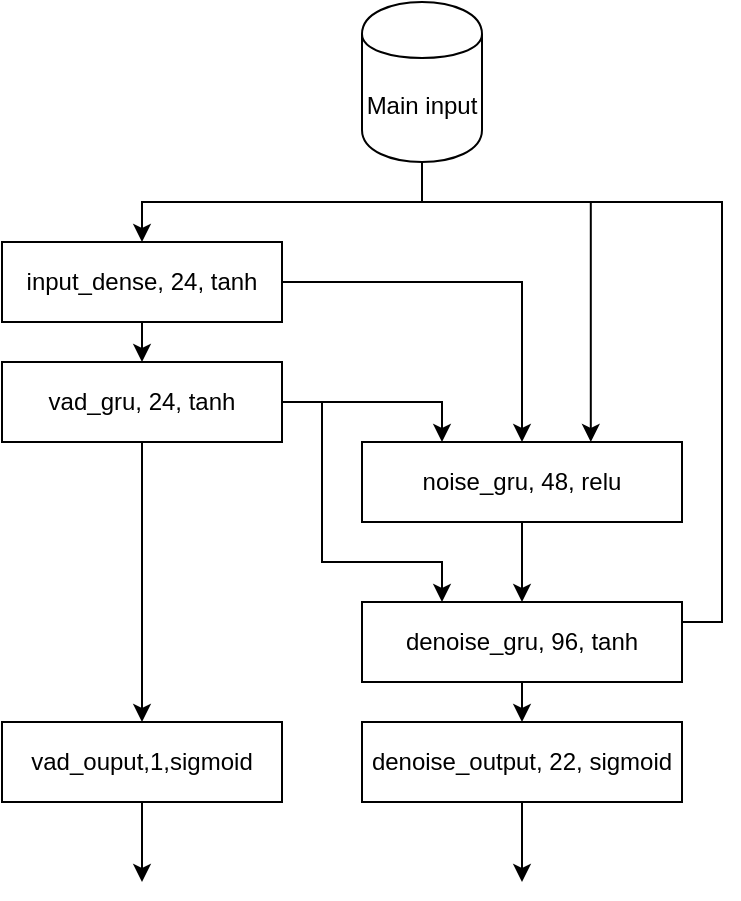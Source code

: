 <mxfile version="12.1.7" pages="1"><diagram id="QuXkEYqkRigpYCUz64Tb" name="Page-1"><mxGraphModel dx="702" dy="712" grid="1" gridSize="10" guides="1" tooltips="1" connect="1" arrows="1" fold="1" page="1" pageScale="1" pageWidth="1654" pageHeight="1169" math="0" shadow="0"><root><mxCell id="0"/><mxCell id="1" parent="0"/><mxCell id="z7PsaZoZ_yos8QSfjwwA-11" style="edgeStyle=orthogonalEdgeStyle;rounded=0;orthogonalLoop=1;jettySize=auto;html=1;exitX=1;exitY=0.5;exitDx=0;exitDy=0;entryX=0.5;entryY=0;entryDx=0;entryDy=0;" parent="1" source="z7PsaZoZ_yos8QSfjwwA-2" target="z7PsaZoZ_yos8QSfjwwA-9" edge="1"><mxGeometry relative="1" as="geometry"/></mxCell><mxCell id="z7PsaZoZ_yos8QSfjwwA-14" style="edgeStyle=orthogonalEdgeStyle;rounded=0;orthogonalLoop=1;jettySize=auto;html=1;exitX=0.5;exitY=1;exitDx=0;exitDy=0;entryX=0.5;entryY=0;entryDx=0;entryDy=0;" parent="1" source="z7PsaZoZ_yos8QSfjwwA-2" target="z7PsaZoZ_yos8QSfjwwA-5" edge="1"><mxGeometry relative="1" as="geometry"/></mxCell><mxCell id="z7PsaZoZ_yos8QSfjwwA-2" value="input_dense, 24, tanh" style="rounded=0;whiteSpace=wrap;html=1;" parent="1" vertex="1"><mxGeometry x="140" y="190" width="140" height="40" as="geometry"/></mxCell><mxCell id="z7PsaZoZ_yos8QSfjwwA-12" style="edgeStyle=orthogonalEdgeStyle;rounded=0;orthogonalLoop=1;jettySize=auto;html=1;exitX=0.5;exitY=1;exitDx=0;exitDy=0;entryX=0.715;entryY=0;entryDx=0;entryDy=0;entryPerimeter=0;" parent="1" source="z7PsaZoZ_yos8QSfjwwA-4" target="z7PsaZoZ_yos8QSfjwwA-9" edge="1"><mxGeometry relative="1" as="geometry"><Array as="points"><mxPoint x="350" y="170"/><mxPoint x="434" y="170"/></Array></mxGeometry></mxCell><mxCell id="z7PsaZoZ_yos8QSfjwwA-13" style="edgeStyle=orthogonalEdgeStyle;rounded=0;orthogonalLoop=1;jettySize=auto;html=1;entryX=0.5;entryY=0;entryDx=0;entryDy=0;exitX=0.5;exitY=1;exitDx=0;exitDy=0;" parent="1" source="z7PsaZoZ_yos8QSfjwwA-4" target="z7PsaZoZ_yos8QSfjwwA-2" edge="1"><mxGeometry relative="1" as="geometry"><mxPoint x="300" y="150" as="sourcePoint"/><Array as="points"><mxPoint x="350" y="170"/><mxPoint x="210" y="170"/></Array></mxGeometry></mxCell><mxCell id="z7PsaZoZ_yos8QSfjwwA-19" style="edgeStyle=orthogonalEdgeStyle;rounded=0;orthogonalLoop=1;jettySize=auto;html=1;exitX=0.5;exitY=1;exitDx=0;exitDy=0;entryX=0.75;entryY=0;entryDx=0;entryDy=0;" parent="1" source="z7PsaZoZ_yos8QSfjwwA-4" target="z7PsaZoZ_yos8QSfjwwA-16" edge="1"><mxGeometry relative="1" as="geometry"><Array as="points"><mxPoint x="350" y="170"/><mxPoint x="500" y="170"/><mxPoint x="500" y="380"/><mxPoint x="440" y="380"/></Array></mxGeometry></mxCell><mxCell id="z7PsaZoZ_yos8QSfjwwA-4" value="Main input" style="shape=cylinder;whiteSpace=wrap;html=1;boundedLbl=1;backgroundOutline=1;" parent="1" vertex="1"><mxGeometry x="320" y="70" width="60" height="80" as="geometry"/></mxCell><mxCell id="z7PsaZoZ_yos8QSfjwwA-10" style="edgeStyle=orthogonalEdgeStyle;rounded=0;orthogonalLoop=1;jettySize=auto;html=1;exitX=1;exitY=0.5;exitDx=0;exitDy=0;entryX=0.25;entryY=0;entryDx=0;entryDy=0;" parent="1" source="z7PsaZoZ_yos8QSfjwwA-5" target="z7PsaZoZ_yos8QSfjwwA-9" edge="1"><mxGeometry relative="1" as="geometry"/></mxCell><mxCell id="z7PsaZoZ_yos8QSfjwwA-15" style="edgeStyle=orthogonalEdgeStyle;rounded=0;orthogonalLoop=1;jettySize=auto;html=1;exitX=0.5;exitY=1;exitDx=0;exitDy=0;entryX=0.5;entryY=0;entryDx=0;entryDy=0;" parent="1" source="z7PsaZoZ_yos8QSfjwwA-5" target="z7PsaZoZ_yos8QSfjwwA-6" edge="1"><mxGeometry relative="1" as="geometry"/></mxCell><mxCell id="z7PsaZoZ_yos8QSfjwwA-17" style="edgeStyle=orthogonalEdgeStyle;rounded=0;orthogonalLoop=1;jettySize=auto;html=1;exitX=1;exitY=0.5;exitDx=0;exitDy=0;entryX=0.25;entryY=0;entryDx=0;entryDy=0;" parent="1" source="z7PsaZoZ_yos8QSfjwwA-5" target="z7PsaZoZ_yos8QSfjwwA-16" edge="1"><mxGeometry relative="1" as="geometry"><Array as="points"><mxPoint x="300" y="270"/><mxPoint x="300" y="350"/><mxPoint x="360" y="350"/></Array></mxGeometry></mxCell><mxCell id="z7PsaZoZ_yos8QSfjwwA-5" value="vad_gru, 24, tanh" style="rounded=0;whiteSpace=wrap;html=1;" parent="1" vertex="1"><mxGeometry x="140" y="250" width="140" height="40" as="geometry"/></mxCell><mxCell id="z7PsaZoZ_yos8QSfjwwA-22" style="edgeStyle=orthogonalEdgeStyle;rounded=0;orthogonalLoop=1;jettySize=auto;html=1;exitX=0.5;exitY=1;exitDx=0;exitDy=0;" parent="1" source="z7PsaZoZ_yos8QSfjwwA-6" edge="1"><mxGeometry relative="1" as="geometry"><mxPoint x="210" y="510" as="targetPoint"/></mxGeometry></mxCell><mxCell id="z7PsaZoZ_yos8QSfjwwA-6" value="vad_ouput,1,sigmoid" style="rounded=0;whiteSpace=wrap;html=1;" parent="1" vertex="1"><mxGeometry x="140" y="430" width="140" height="40" as="geometry"/></mxCell><mxCell id="z7PsaZoZ_yos8QSfjwwA-18" style="edgeStyle=orthogonalEdgeStyle;rounded=0;orthogonalLoop=1;jettySize=auto;html=1;exitX=0.5;exitY=1;exitDx=0;exitDy=0;entryX=0.5;entryY=0;entryDx=0;entryDy=0;" parent="1" source="z7PsaZoZ_yos8QSfjwwA-9" target="z7PsaZoZ_yos8QSfjwwA-16" edge="1"><mxGeometry relative="1" as="geometry"/></mxCell><mxCell id="z7PsaZoZ_yos8QSfjwwA-9" value="noise_gru, 48, relu" style="rounded=0;whiteSpace=wrap;html=1;" parent="1" vertex="1"><mxGeometry x="320" y="290" width="160" height="40" as="geometry"/></mxCell><mxCell id="z7PsaZoZ_yos8QSfjwwA-21" style="edgeStyle=orthogonalEdgeStyle;rounded=0;orthogonalLoop=1;jettySize=auto;html=1;exitX=0.5;exitY=1;exitDx=0;exitDy=0;entryX=0.5;entryY=0;entryDx=0;entryDy=0;" parent="1" source="z7PsaZoZ_yos8QSfjwwA-16" target="z7PsaZoZ_yos8QSfjwwA-20" edge="1"><mxGeometry relative="1" as="geometry"/></mxCell><mxCell id="z7PsaZoZ_yos8QSfjwwA-16" value="denoise_gru, 96, tanh" style="rounded=0;whiteSpace=wrap;html=1;" parent="1" vertex="1"><mxGeometry x="320" y="370" width="160" height="40" as="geometry"/></mxCell><mxCell id="z7PsaZoZ_yos8QSfjwwA-23" style="edgeStyle=orthogonalEdgeStyle;rounded=0;orthogonalLoop=1;jettySize=auto;html=1;exitX=0.5;exitY=1;exitDx=0;exitDy=0;" parent="1" source="z7PsaZoZ_yos8QSfjwwA-20" edge="1"><mxGeometry relative="1" as="geometry"><mxPoint x="400" y="510" as="targetPoint"/></mxGeometry></mxCell><mxCell id="z7PsaZoZ_yos8QSfjwwA-20" value="denoise_output, 22, sigmoid" style="rounded=0;whiteSpace=wrap;html=1;" parent="1" vertex="1"><mxGeometry x="320" y="430" width="160" height="40" as="geometry"/></mxCell></root></mxGraphModel></diagram></mxfile>